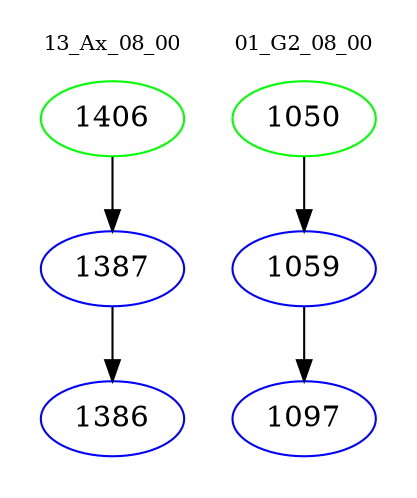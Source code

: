 digraph{
subgraph cluster_0 {
color = white
label = "13_Ax_08_00";
fontsize=10;
T0_1406 [label="1406", color="green"]
T0_1406 -> T0_1387 [color="black"]
T0_1387 [label="1387", color="blue"]
T0_1387 -> T0_1386 [color="black"]
T0_1386 [label="1386", color="blue"]
}
subgraph cluster_1 {
color = white
label = "01_G2_08_00";
fontsize=10;
T1_1050 [label="1050", color="green"]
T1_1050 -> T1_1059 [color="black"]
T1_1059 [label="1059", color="blue"]
T1_1059 -> T1_1097 [color="black"]
T1_1097 [label="1097", color="blue"]
}
}
